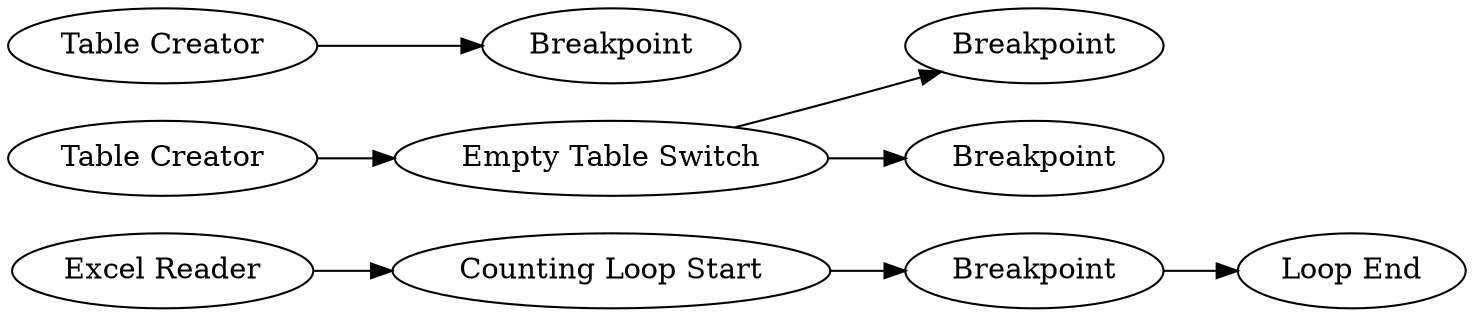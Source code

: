 digraph {
	68 -> 59
	61 -> 62
	62 -> 65
	67 -> 66
	60 -> 58
	59 -> 60
	62 -> 64
	64 [label=Breakpoint]
	62 [label="Empty Table Switch"]
	66 [label=Breakpoint]
	68 [label="Excel Reader"]
	65 [label=Breakpoint]
	67 [label="Table Creator"]
	58 [label="Loop End"]
	61 [label="Table Creator"]
	60 [label=Breakpoint]
	59 [label="Counting Loop Start"]
	rankdir=LR
}
